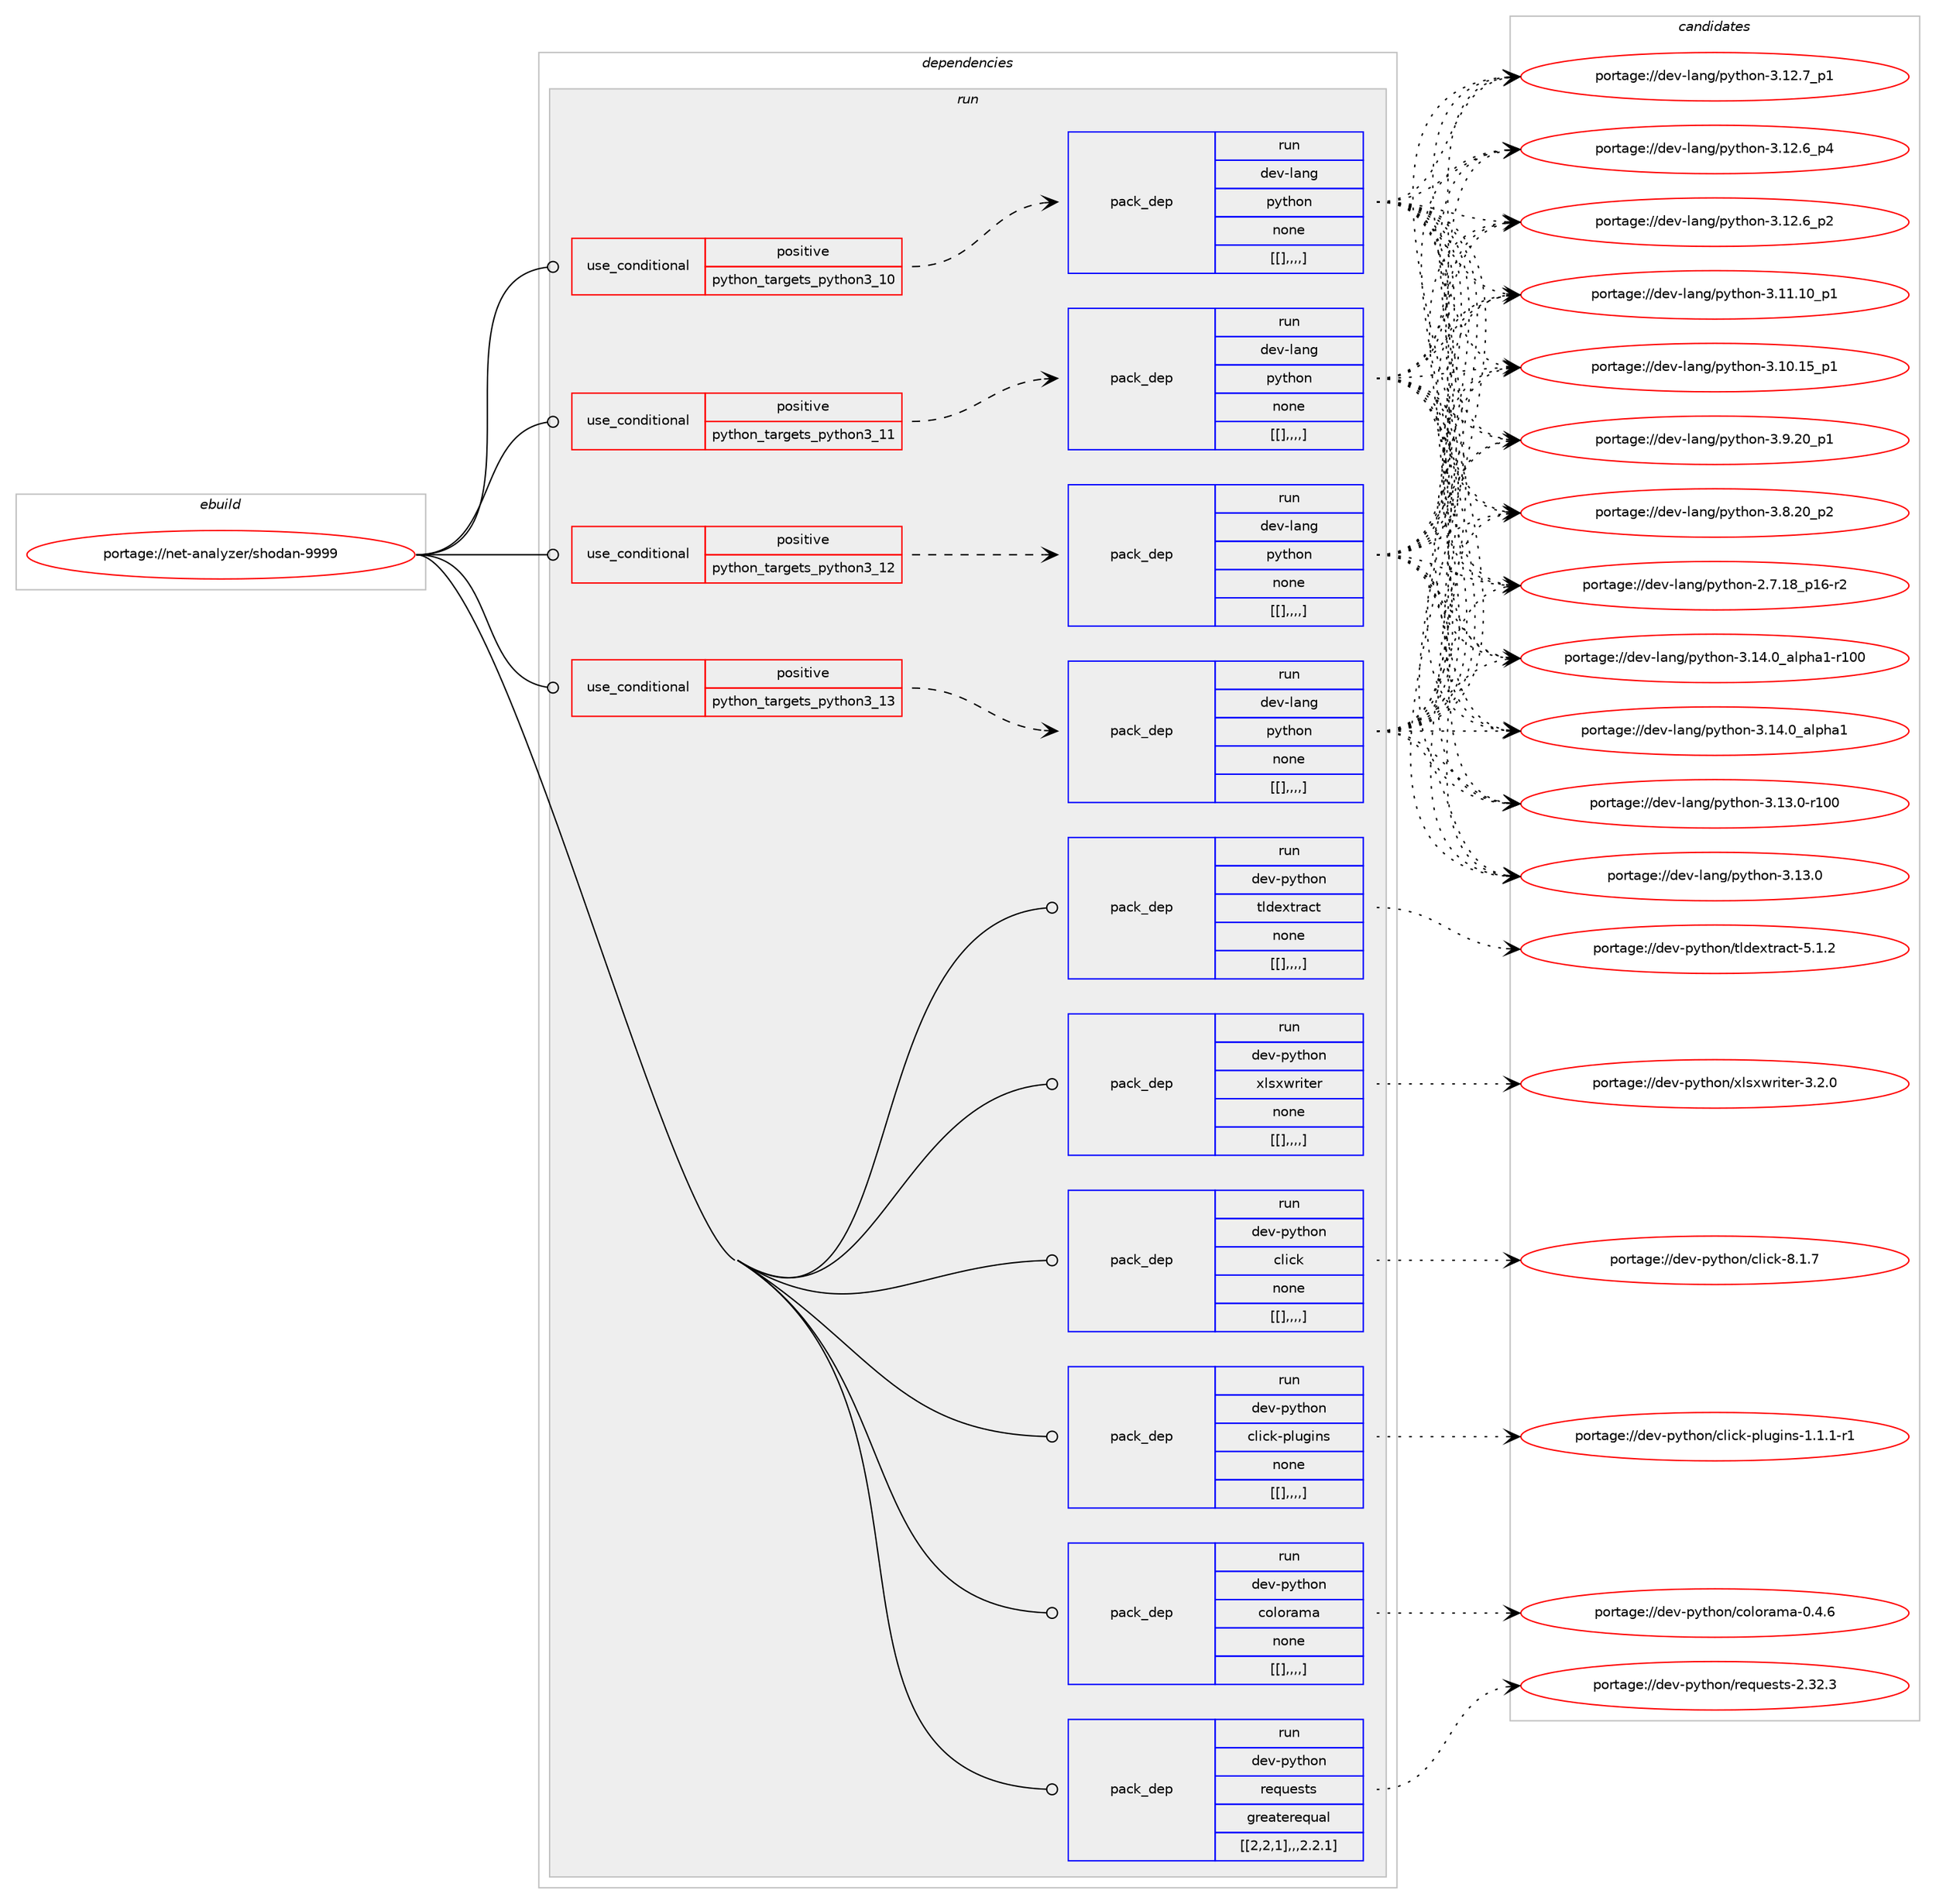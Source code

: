 digraph prolog {

# *************
# Graph options
# *************

newrank=true;
concentrate=true;
compound=true;
graph [rankdir=LR,fontname=Helvetica,fontsize=10,ranksep=1.5];#, ranksep=2.5, nodesep=0.2];
edge  [arrowhead=vee];
node  [fontname=Helvetica,fontsize=10];

# **********
# The ebuild
# **********

subgraph cluster_leftcol {
color=gray;
label=<<i>ebuild</i>>;
id [label="portage://net-analyzer/shodan-9999", color=red, width=4, href="../net-analyzer/shodan-9999.svg"];
}

# ****************
# The dependencies
# ****************

subgraph cluster_midcol {
color=gray;
label=<<i>dependencies</i>>;
subgraph cluster_compile {
fillcolor="#eeeeee";
style=filled;
label=<<i>compile</i>>;
}
subgraph cluster_compileandrun {
fillcolor="#eeeeee";
style=filled;
label=<<i>compile and run</i>>;
}
subgraph cluster_run {
fillcolor="#eeeeee";
style=filled;
label=<<i>run</i>>;
subgraph cond94497 {
dependency364756 [label=<<TABLE BORDER="0" CELLBORDER="1" CELLSPACING="0" CELLPADDING="4"><TR><TD ROWSPAN="3" CELLPADDING="10">use_conditional</TD></TR><TR><TD>positive</TD></TR><TR><TD>python_targets_python3_10</TD></TR></TABLE>>, shape=none, color=red];
subgraph pack267388 {
dependency364773 [label=<<TABLE BORDER="0" CELLBORDER="1" CELLSPACING="0" CELLPADDING="4" WIDTH="220"><TR><TD ROWSPAN="6" CELLPADDING="30">pack_dep</TD></TR><TR><TD WIDTH="110">run</TD></TR><TR><TD>dev-lang</TD></TR><TR><TD>python</TD></TR><TR><TD>none</TD></TR><TR><TD>[[],,,,]</TD></TR></TABLE>>, shape=none, color=blue];
}
dependency364756:e -> dependency364773:w [weight=20,style="dashed",arrowhead="vee"];
}
id:e -> dependency364756:w [weight=20,style="solid",arrowhead="odot"];
subgraph cond94511 {
dependency364794 [label=<<TABLE BORDER="0" CELLBORDER="1" CELLSPACING="0" CELLPADDING="4"><TR><TD ROWSPAN="3" CELLPADDING="10">use_conditional</TD></TR><TR><TD>positive</TD></TR><TR><TD>python_targets_python3_11</TD></TR></TABLE>>, shape=none, color=red];
subgraph pack267410 {
dependency364807 [label=<<TABLE BORDER="0" CELLBORDER="1" CELLSPACING="0" CELLPADDING="4" WIDTH="220"><TR><TD ROWSPAN="6" CELLPADDING="30">pack_dep</TD></TR><TR><TD WIDTH="110">run</TD></TR><TR><TD>dev-lang</TD></TR><TR><TD>python</TD></TR><TR><TD>none</TD></TR><TR><TD>[[],,,,]</TD></TR></TABLE>>, shape=none, color=blue];
}
dependency364794:e -> dependency364807:w [weight=20,style="dashed",arrowhead="vee"];
}
id:e -> dependency364794:w [weight=20,style="solid",arrowhead="odot"];
subgraph cond94524 {
dependency364849 [label=<<TABLE BORDER="0" CELLBORDER="1" CELLSPACING="0" CELLPADDING="4"><TR><TD ROWSPAN="3" CELLPADDING="10">use_conditional</TD></TR><TR><TD>positive</TD></TR><TR><TD>python_targets_python3_12</TD></TR></TABLE>>, shape=none, color=red];
subgraph pack267443 {
dependency364876 [label=<<TABLE BORDER="0" CELLBORDER="1" CELLSPACING="0" CELLPADDING="4" WIDTH="220"><TR><TD ROWSPAN="6" CELLPADDING="30">pack_dep</TD></TR><TR><TD WIDTH="110">run</TD></TR><TR><TD>dev-lang</TD></TR><TR><TD>python</TD></TR><TR><TD>none</TD></TR><TR><TD>[[],,,,]</TD></TR></TABLE>>, shape=none, color=blue];
}
dependency364849:e -> dependency364876:w [weight=20,style="dashed",arrowhead="vee"];
}
id:e -> dependency364849:w [weight=20,style="solid",arrowhead="odot"];
subgraph cond94544 {
dependency364881 [label=<<TABLE BORDER="0" CELLBORDER="1" CELLSPACING="0" CELLPADDING="4"><TR><TD ROWSPAN="3" CELLPADDING="10">use_conditional</TD></TR><TR><TD>positive</TD></TR><TR><TD>python_targets_python3_13</TD></TR></TABLE>>, shape=none, color=red];
subgraph pack267466 {
dependency364895 [label=<<TABLE BORDER="0" CELLBORDER="1" CELLSPACING="0" CELLPADDING="4" WIDTH="220"><TR><TD ROWSPAN="6" CELLPADDING="30">pack_dep</TD></TR><TR><TD WIDTH="110">run</TD></TR><TR><TD>dev-lang</TD></TR><TR><TD>python</TD></TR><TR><TD>none</TD></TR><TR><TD>[[],,,,]</TD></TR></TABLE>>, shape=none, color=blue];
}
dependency364881:e -> dependency364895:w [weight=20,style="dashed",arrowhead="vee"];
}
id:e -> dependency364881:w [weight=20,style="solid",arrowhead="odot"];
subgraph pack267493 {
dependency364935 [label=<<TABLE BORDER="0" CELLBORDER="1" CELLSPACING="0" CELLPADDING="4" WIDTH="220"><TR><TD ROWSPAN="6" CELLPADDING="30">pack_dep</TD></TR><TR><TD WIDTH="110">run</TD></TR><TR><TD>dev-python</TD></TR><TR><TD>click</TD></TR><TR><TD>none</TD></TR><TR><TD>[[],,,,]</TD></TR></TABLE>>, shape=none, color=blue];
}
id:e -> dependency364935:w [weight=20,style="solid",arrowhead="odot"];
subgraph pack267495 {
dependency364968 [label=<<TABLE BORDER="0" CELLBORDER="1" CELLSPACING="0" CELLPADDING="4" WIDTH="220"><TR><TD ROWSPAN="6" CELLPADDING="30">pack_dep</TD></TR><TR><TD WIDTH="110">run</TD></TR><TR><TD>dev-python</TD></TR><TR><TD>click-plugins</TD></TR><TR><TD>none</TD></TR><TR><TD>[[],,,,]</TD></TR></TABLE>>, shape=none, color=blue];
}
id:e -> dependency364968:w [weight=20,style="solid",arrowhead="odot"];
subgraph pack267545 {
dependency365026 [label=<<TABLE BORDER="0" CELLBORDER="1" CELLSPACING="0" CELLPADDING="4" WIDTH="220"><TR><TD ROWSPAN="6" CELLPADDING="30">pack_dep</TD></TR><TR><TD WIDTH="110">run</TD></TR><TR><TD>dev-python</TD></TR><TR><TD>colorama</TD></TR><TR><TD>none</TD></TR><TR><TD>[[],,,,]</TD></TR></TABLE>>, shape=none, color=blue];
}
id:e -> dependency365026:w [weight=20,style="solid",arrowhead="odot"];
subgraph pack267548 {
dependency365038 [label=<<TABLE BORDER="0" CELLBORDER="1" CELLSPACING="0" CELLPADDING="4" WIDTH="220"><TR><TD ROWSPAN="6" CELLPADDING="30">pack_dep</TD></TR><TR><TD WIDTH="110">run</TD></TR><TR><TD>dev-python</TD></TR><TR><TD>requests</TD></TR><TR><TD>greaterequal</TD></TR><TR><TD>[[2,2,1],,,2.2.1]</TD></TR></TABLE>>, shape=none, color=blue];
}
id:e -> dependency365038:w [weight=20,style="solid",arrowhead="odot"];
subgraph pack267570 {
dependency365078 [label=<<TABLE BORDER="0" CELLBORDER="1" CELLSPACING="0" CELLPADDING="4" WIDTH="220"><TR><TD ROWSPAN="6" CELLPADDING="30">pack_dep</TD></TR><TR><TD WIDTH="110">run</TD></TR><TR><TD>dev-python</TD></TR><TR><TD>tldextract</TD></TR><TR><TD>none</TD></TR><TR><TD>[[],,,,]</TD></TR></TABLE>>, shape=none, color=blue];
}
id:e -> dependency365078:w [weight=20,style="solid",arrowhead="odot"];
subgraph pack267585 {
dependency365121 [label=<<TABLE BORDER="0" CELLBORDER="1" CELLSPACING="0" CELLPADDING="4" WIDTH="220"><TR><TD ROWSPAN="6" CELLPADDING="30">pack_dep</TD></TR><TR><TD WIDTH="110">run</TD></TR><TR><TD>dev-python</TD></TR><TR><TD>xlsxwriter</TD></TR><TR><TD>none</TD></TR><TR><TD>[[],,,,]</TD></TR></TABLE>>, shape=none, color=blue];
}
id:e -> dependency365121:w [weight=20,style="solid",arrowhead="odot"];
}
}

# **************
# The candidates
# **************

subgraph cluster_choices {
rank=same;
color=gray;
label=<<i>candidates</i>>;

subgraph choice264390 {
color=black;
nodesep=1;
choice100101118451089711010347112121116104111110455146495246489597108112104974945114494848 [label="portage://dev-lang/python-3.14.0_alpha1-r100", color=red, width=4,href="../dev-lang/python-3.14.0_alpha1-r100.svg"];
choice1001011184510897110103471121211161041111104551464952464895971081121049749 [label="portage://dev-lang/python-3.14.0_alpha1", color=red, width=4,href="../dev-lang/python-3.14.0_alpha1.svg"];
choice1001011184510897110103471121211161041111104551464951464845114494848 [label="portage://dev-lang/python-3.13.0-r100", color=red, width=4,href="../dev-lang/python-3.13.0-r100.svg"];
choice10010111845108971101034711212111610411111045514649514648 [label="portage://dev-lang/python-3.13.0", color=red, width=4,href="../dev-lang/python-3.13.0.svg"];
choice100101118451089711010347112121116104111110455146495046559511249 [label="portage://dev-lang/python-3.12.7_p1", color=red, width=4,href="../dev-lang/python-3.12.7_p1.svg"];
choice100101118451089711010347112121116104111110455146495046549511252 [label="portage://dev-lang/python-3.12.6_p4", color=red, width=4,href="../dev-lang/python-3.12.6_p4.svg"];
choice100101118451089711010347112121116104111110455146495046549511250 [label="portage://dev-lang/python-3.12.6_p2", color=red, width=4,href="../dev-lang/python-3.12.6_p2.svg"];
choice10010111845108971101034711212111610411111045514649494649489511249 [label="portage://dev-lang/python-3.11.10_p1", color=red, width=4,href="../dev-lang/python-3.11.10_p1.svg"];
choice10010111845108971101034711212111610411111045514649484649539511249 [label="portage://dev-lang/python-3.10.15_p1", color=red, width=4,href="../dev-lang/python-3.10.15_p1.svg"];
choice100101118451089711010347112121116104111110455146574650489511249 [label="portage://dev-lang/python-3.9.20_p1", color=red, width=4,href="../dev-lang/python-3.9.20_p1.svg"];
choice100101118451089711010347112121116104111110455146564650489511250 [label="portage://dev-lang/python-3.8.20_p2", color=red, width=4,href="../dev-lang/python-3.8.20_p2.svg"];
choice100101118451089711010347112121116104111110455046554649569511249544511450 [label="portage://dev-lang/python-2.7.18_p16-r2", color=red, width=4,href="../dev-lang/python-2.7.18_p16-r2.svg"];
dependency364773:e -> choice100101118451089711010347112121116104111110455146495246489597108112104974945114494848:w [style=dotted,weight="100"];
dependency364773:e -> choice1001011184510897110103471121211161041111104551464952464895971081121049749:w [style=dotted,weight="100"];
dependency364773:e -> choice1001011184510897110103471121211161041111104551464951464845114494848:w [style=dotted,weight="100"];
dependency364773:e -> choice10010111845108971101034711212111610411111045514649514648:w [style=dotted,weight="100"];
dependency364773:e -> choice100101118451089711010347112121116104111110455146495046559511249:w [style=dotted,weight="100"];
dependency364773:e -> choice100101118451089711010347112121116104111110455146495046549511252:w [style=dotted,weight="100"];
dependency364773:e -> choice100101118451089711010347112121116104111110455146495046549511250:w [style=dotted,weight="100"];
dependency364773:e -> choice10010111845108971101034711212111610411111045514649494649489511249:w [style=dotted,weight="100"];
dependency364773:e -> choice10010111845108971101034711212111610411111045514649484649539511249:w [style=dotted,weight="100"];
dependency364773:e -> choice100101118451089711010347112121116104111110455146574650489511249:w [style=dotted,weight="100"];
dependency364773:e -> choice100101118451089711010347112121116104111110455146564650489511250:w [style=dotted,weight="100"];
dependency364773:e -> choice100101118451089711010347112121116104111110455046554649569511249544511450:w [style=dotted,weight="100"];
}
subgraph choice264433 {
color=black;
nodesep=1;
choice100101118451089711010347112121116104111110455146495246489597108112104974945114494848 [label="portage://dev-lang/python-3.14.0_alpha1-r100", color=red, width=4,href="../dev-lang/python-3.14.0_alpha1-r100.svg"];
choice1001011184510897110103471121211161041111104551464952464895971081121049749 [label="portage://dev-lang/python-3.14.0_alpha1", color=red, width=4,href="../dev-lang/python-3.14.0_alpha1.svg"];
choice1001011184510897110103471121211161041111104551464951464845114494848 [label="portage://dev-lang/python-3.13.0-r100", color=red, width=4,href="../dev-lang/python-3.13.0-r100.svg"];
choice10010111845108971101034711212111610411111045514649514648 [label="portage://dev-lang/python-3.13.0", color=red, width=4,href="../dev-lang/python-3.13.0.svg"];
choice100101118451089711010347112121116104111110455146495046559511249 [label="portage://dev-lang/python-3.12.7_p1", color=red, width=4,href="../dev-lang/python-3.12.7_p1.svg"];
choice100101118451089711010347112121116104111110455146495046549511252 [label="portage://dev-lang/python-3.12.6_p4", color=red, width=4,href="../dev-lang/python-3.12.6_p4.svg"];
choice100101118451089711010347112121116104111110455146495046549511250 [label="portage://dev-lang/python-3.12.6_p2", color=red, width=4,href="../dev-lang/python-3.12.6_p2.svg"];
choice10010111845108971101034711212111610411111045514649494649489511249 [label="portage://dev-lang/python-3.11.10_p1", color=red, width=4,href="../dev-lang/python-3.11.10_p1.svg"];
choice10010111845108971101034711212111610411111045514649484649539511249 [label="portage://dev-lang/python-3.10.15_p1", color=red, width=4,href="../dev-lang/python-3.10.15_p1.svg"];
choice100101118451089711010347112121116104111110455146574650489511249 [label="portage://dev-lang/python-3.9.20_p1", color=red, width=4,href="../dev-lang/python-3.9.20_p1.svg"];
choice100101118451089711010347112121116104111110455146564650489511250 [label="portage://dev-lang/python-3.8.20_p2", color=red, width=4,href="../dev-lang/python-3.8.20_p2.svg"];
choice100101118451089711010347112121116104111110455046554649569511249544511450 [label="portage://dev-lang/python-2.7.18_p16-r2", color=red, width=4,href="../dev-lang/python-2.7.18_p16-r2.svg"];
dependency364807:e -> choice100101118451089711010347112121116104111110455146495246489597108112104974945114494848:w [style=dotted,weight="100"];
dependency364807:e -> choice1001011184510897110103471121211161041111104551464952464895971081121049749:w [style=dotted,weight="100"];
dependency364807:e -> choice1001011184510897110103471121211161041111104551464951464845114494848:w [style=dotted,weight="100"];
dependency364807:e -> choice10010111845108971101034711212111610411111045514649514648:w [style=dotted,weight="100"];
dependency364807:e -> choice100101118451089711010347112121116104111110455146495046559511249:w [style=dotted,weight="100"];
dependency364807:e -> choice100101118451089711010347112121116104111110455146495046549511252:w [style=dotted,weight="100"];
dependency364807:e -> choice100101118451089711010347112121116104111110455146495046549511250:w [style=dotted,weight="100"];
dependency364807:e -> choice10010111845108971101034711212111610411111045514649494649489511249:w [style=dotted,weight="100"];
dependency364807:e -> choice10010111845108971101034711212111610411111045514649484649539511249:w [style=dotted,weight="100"];
dependency364807:e -> choice100101118451089711010347112121116104111110455146574650489511249:w [style=dotted,weight="100"];
dependency364807:e -> choice100101118451089711010347112121116104111110455146564650489511250:w [style=dotted,weight="100"];
dependency364807:e -> choice100101118451089711010347112121116104111110455046554649569511249544511450:w [style=dotted,weight="100"];
}
subgraph choice264481 {
color=black;
nodesep=1;
choice100101118451089711010347112121116104111110455146495246489597108112104974945114494848 [label="portage://dev-lang/python-3.14.0_alpha1-r100", color=red, width=4,href="../dev-lang/python-3.14.0_alpha1-r100.svg"];
choice1001011184510897110103471121211161041111104551464952464895971081121049749 [label="portage://dev-lang/python-3.14.0_alpha1", color=red, width=4,href="../dev-lang/python-3.14.0_alpha1.svg"];
choice1001011184510897110103471121211161041111104551464951464845114494848 [label="portage://dev-lang/python-3.13.0-r100", color=red, width=4,href="../dev-lang/python-3.13.0-r100.svg"];
choice10010111845108971101034711212111610411111045514649514648 [label="portage://dev-lang/python-3.13.0", color=red, width=4,href="../dev-lang/python-3.13.0.svg"];
choice100101118451089711010347112121116104111110455146495046559511249 [label="portage://dev-lang/python-3.12.7_p1", color=red, width=4,href="../dev-lang/python-3.12.7_p1.svg"];
choice100101118451089711010347112121116104111110455146495046549511252 [label="portage://dev-lang/python-3.12.6_p4", color=red, width=4,href="../dev-lang/python-3.12.6_p4.svg"];
choice100101118451089711010347112121116104111110455146495046549511250 [label="portage://dev-lang/python-3.12.6_p2", color=red, width=4,href="../dev-lang/python-3.12.6_p2.svg"];
choice10010111845108971101034711212111610411111045514649494649489511249 [label="portage://dev-lang/python-3.11.10_p1", color=red, width=4,href="../dev-lang/python-3.11.10_p1.svg"];
choice10010111845108971101034711212111610411111045514649484649539511249 [label="portage://dev-lang/python-3.10.15_p1", color=red, width=4,href="../dev-lang/python-3.10.15_p1.svg"];
choice100101118451089711010347112121116104111110455146574650489511249 [label="portage://dev-lang/python-3.9.20_p1", color=red, width=4,href="../dev-lang/python-3.9.20_p1.svg"];
choice100101118451089711010347112121116104111110455146564650489511250 [label="portage://dev-lang/python-3.8.20_p2", color=red, width=4,href="../dev-lang/python-3.8.20_p2.svg"];
choice100101118451089711010347112121116104111110455046554649569511249544511450 [label="portage://dev-lang/python-2.7.18_p16-r2", color=red, width=4,href="../dev-lang/python-2.7.18_p16-r2.svg"];
dependency364876:e -> choice100101118451089711010347112121116104111110455146495246489597108112104974945114494848:w [style=dotted,weight="100"];
dependency364876:e -> choice1001011184510897110103471121211161041111104551464952464895971081121049749:w [style=dotted,weight="100"];
dependency364876:e -> choice1001011184510897110103471121211161041111104551464951464845114494848:w [style=dotted,weight="100"];
dependency364876:e -> choice10010111845108971101034711212111610411111045514649514648:w [style=dotted,weight="100"];
dependency364876:e -> choice100101118451089711010347112121116104111110455146495046559511249:w [style=dotted,weight="100"];
dependency364876:e -> choice100101118451089711010347112121116104111110455146495046549511252:w [style=dotted,weight="100"];
dependency364876:e -> choice100101118451089711010347112121116104111110455146495046549511250:w [style=dotted,weight="100"];
dependency364876:e -> choice10010111845108971101034711212111610411111045514649494649489511249:w [style=dotted,weight="100"];
dependency364876:e -> choice10010111845108971101034711212111610411111045514649484649539511249:w [style=dotted,weight="100"];
dependency364876:e -> choice100101118451089711010347112121116104111110455146574650489511249:w [style=dotted,weight="100"];
dependency364876:e -> choice100101118451089711010347112121116104111110455146564650489511250:w [style=dotted,weight="100"];
dependency364876:e -> choice100101118451089711010347112121116104111110455046554649569511249544511450:w [style=dotted,weight="100"];
}
subgraph choice264501 {
color=black;
nodesep=1;
choice100101118451089711010347112121116104111110455146495246489597108112104974945114494848 [label="portage://dev-lang/python-3.14.0_alpha1-r100", color=red, width=4,href="../dev-lang/python-3.14.0_alpha1-r100.svg"];
choice1001011184510897110103471121211161041111104551464952464895971081121049749 [label="portage://dev-lang/python-3.14.0_alpha1", color=red, width=4,href="../dev-lang/python-3.14.0_alpha1.svg"];
choice1001011184510897110103471121211161041111104551464951464845114494848 [label="portage://dev-lang/python-3.13.0-r100", color=red, width=4,href="../dev-lang/python-3.13.0-r100.svg"];
choice10010111845108971101034711212111610411111045514649514648 [label="portage://dev-lang/python-3.13.0", color=red, width=4,href="../dev-lang/python-3.13.0.svg"];
choice100101118451089711010347112121116104111110455146495046559511249 [label="portage://dev-lang/python-3.12.7_p1", color=red, width=4,href="../dev-lang/python-3.12.7_p1.svg"];
choice100101118451089711010347112121116104111110455146495046549511252 [label="portage://dev-lang/python-3.12.6_p4", color=red, width=4,href="../dev-lang/python-3.12.6_p4.svg"];
choice100101118451089711010347112121116104111110455146495046549511250 [label="portage://dev-lang/python-3.12.6_p2", color=red, width=4,href="../dev-lang/python-3.12.6_p2.svg"];
choice10010111845108971101034711212111610411111045514649494649489511249 [label="portage://dev-lang/python-3.11.10_p1", color=red, width=4,href="../dev-lang/python-3.11.10_p1.svg"];
choice10010111845108971101034711212111610411111045514649484649539511249 [label="portage://dev-lang/python-3.10.15_p1", color=red, width=4,href="../dev-lang/python-3.10.15_p1.svg"];
choice100101118451089711010347112121116104111110455146574650489511249 [label="portage://dev-lang/python-3.9.20_p1", color=red, width=4,href="../dev-lang/python-3.9.20_p1.svg"];
choice100101118451089711010347112121116104111110455146564650489511250 [label="portage://dev-lang/python-3.8.20_p2", color=red, width=4,href="../dev-lang/python-3.8.20_p2.svg"];
choice100101118451089711010347112121116104111110455046554649569511249544511450 [label="portage://dev-lang/python-2.7.18_p16-r2", color=red, width=4,href="../dev-lang/python-2.7.18_p16-r2.svg"];
dependency364895:e -> choice100101118451089711010347112121116104111110455146495246489597108112104974945114494848:w [style=dotted,weight="100"];
dependency364895:e -> choice1001011184510897110103471121211161041111104551464952464895971081121049749:w [style=dotted,weight="100"];
dependency364895:e -> choice1001011184510897110103471121211161041111104551464951464845114494848:w [style=dotted,weight="100"];
dependency364895:e -> choice10010111845108971101034711212111610411111045514649514648:w [style=dotted,weight="100"];
dependency364895:e -> choice100101118451089711010347112121116104111110455146495046559511249:w [style=dotted,weight="100"];
dependency364895:e -> choice100101118451089711010347112121116104111110455146495046549511252:w [style=dotted,weight="100"];
dependency364895:e -> choice100101118451089711010347112121116104111110455146495046549511250:w [style=dotted,weight="100"];
dependency364895:e -> choice10010111845108971101034711212111610411111045514649494649489511249:w [style=dotted,weight="100"];
dependency364895:e -> choice10010111845108971101034711212111610411111045514649484649539511249:w [style=dotted,weight="100"];
dependency364895:e -> choice100101118451089711010347112121116104111110455146574650489511249:w [style=dotted,weight="100"];
dependency364895:e -> choice100101118451089711010347112121116104111110455146564650489511250:w [style=dotted,weight="100"];
dependency364895:e -> choice100101118451089711010347112121116104111110455046554649569511249544511450:w [style=dotted,weight="100"];
}
subgraph choice264516 {
color=black;
nodesep=1;
choice10010111845112121116104111110479910810599107455646494655 [label="portage://dev-python/click-8.1.7", color=red, width=4,href="../dev-python/click-8.1.7.svg"];
dependency364935:e -> choice10010111845112121116104111110479910810599107455646494655:w [style=dotted,weight="100"];
}
subgraph choice264534 {
color=black;
nodesep=1;
choice10010111845112121116104111110479910810599107451121081171031051101154549464946494511449 [label="portage://dev-python/click-plugins-1.1.1-r1", color=red, width=4,href="../dev-python/click-plugins-1.1.1-r1.svg"];
dependency364968:e -> choice10010111845112121116104111110479910810599107451121081171031051101154549464946494511449:w [style=dotted,weight="100"];
}
subgraph choice264537 {
color=black;
nodesep=1;
choice1001011184511212111610411111047991111081111149710997454846524654 [label="portage://dev-python/colorama-0.4.6", color=red, width=4,href="../dev-python/colorama-0.4.6.svg"];
dependency365026:e -> choice1001011184511212111610411111047991111081111149710997454846524654:w [style=dotted,weight="100"];
}
subgraph choice264539 {
color=black;
nodesep=1;
choice100101118451121211161041111104711410111311710111511611545504651504651 [label="portage://dev-python/requests-2.32.3", color=red, width=4,href="../dev-python/requests-2.32.3.svg"];
dependency365038:e -> choice100101118451121211161041111104711410111311710111511611545504651504651:w [style=dotted,weight="100"];
}
subgraph choice264542 {
color=black;
nodesep=1;
choice10010111845112121116104111110471161081001011201161149799116455346494650 [label="portage://dev-python/tldextract-5.1.2", color=red, width=4,href="../dev-python/tldextract-5.1.2.svg"];
dependency365078:e -> choice10010111845112121116104111110471161081001011201161149799116455346494650:w [style=dotted,weight="100"];
}
subgraph choice264608 {
color=black;
nodesep=1;
choice1001011184511212111610411111047120108115120119114105116101114455146504648 [label="portage://dev-python/xlsxwriter-3.2.0", color=red, width=4,href="../dev-python/xlsxwriter-3.2.0.svg"];
dependency365121:e -> choice1001011184511212111610411111047120108115120119114105116101114455146504648:w [style=dotted,weight="100"];
}
}

}

